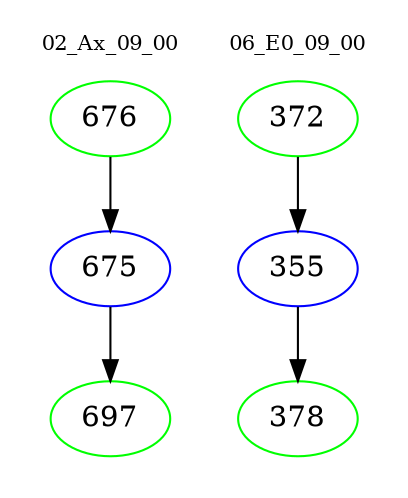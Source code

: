 digraph{
subgraph cluster_0 {
color = white
label = "02_Ax_09_00";
fontsize=10;
T0_676 [label="676", color="green"]
T0_676 -> T0_675 [color="black"]
T0_675 [label="675", color="blue"]
T0_675 -> T0_697 [color="black"]
T0_697 [label="697", color="green"]
}
subgraph cluster_1 {
color = white
label = "06_E0_09_00";
fontsize=10;
T1_372 [label="372", color="green"]
T1_372 -> T1_355 [color="black"]
T1_355 [label="355", color="blue"]
T1_355 -> T1_378 [color="black"]
T1_378 [label="378", color="green"]
}
}

